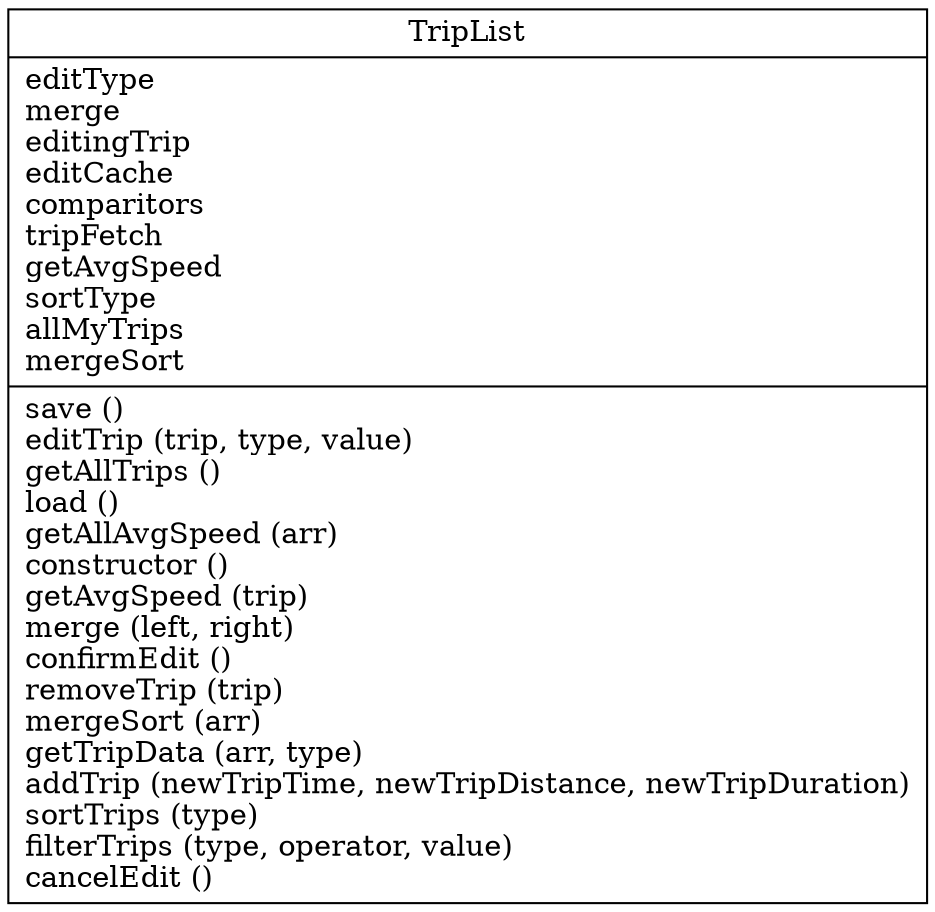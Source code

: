 digraph "classes_test" {
charset="utf-8"
rankdir=BT
"0" [label="{TripList|editType\lmerge\leditingTrip\leditCache\lcomparitors\ltripFetch\lgetAvgSpeed\lsortType\lallMyTrips\lmergeSort\l|save ()\leditTrip (trip, type, value)\lgetAllTrips ()\lload ()\lgetAllAvgSpeed (arr)\lconstructor ()\lgetAvgSpeed (trip)\lmerge (left, right)\lconfirmEdit ()\lremoveTrip (trip)\lmergeSort (arr)\lgetTripData (arr, type)\laddTrip (newTripTime, newTripDistance, newTripDuration)\lsortTrips (type)\lfilterTrips (type, operator, value)\lcancelEdit ()\l}", shape="record"];
}
